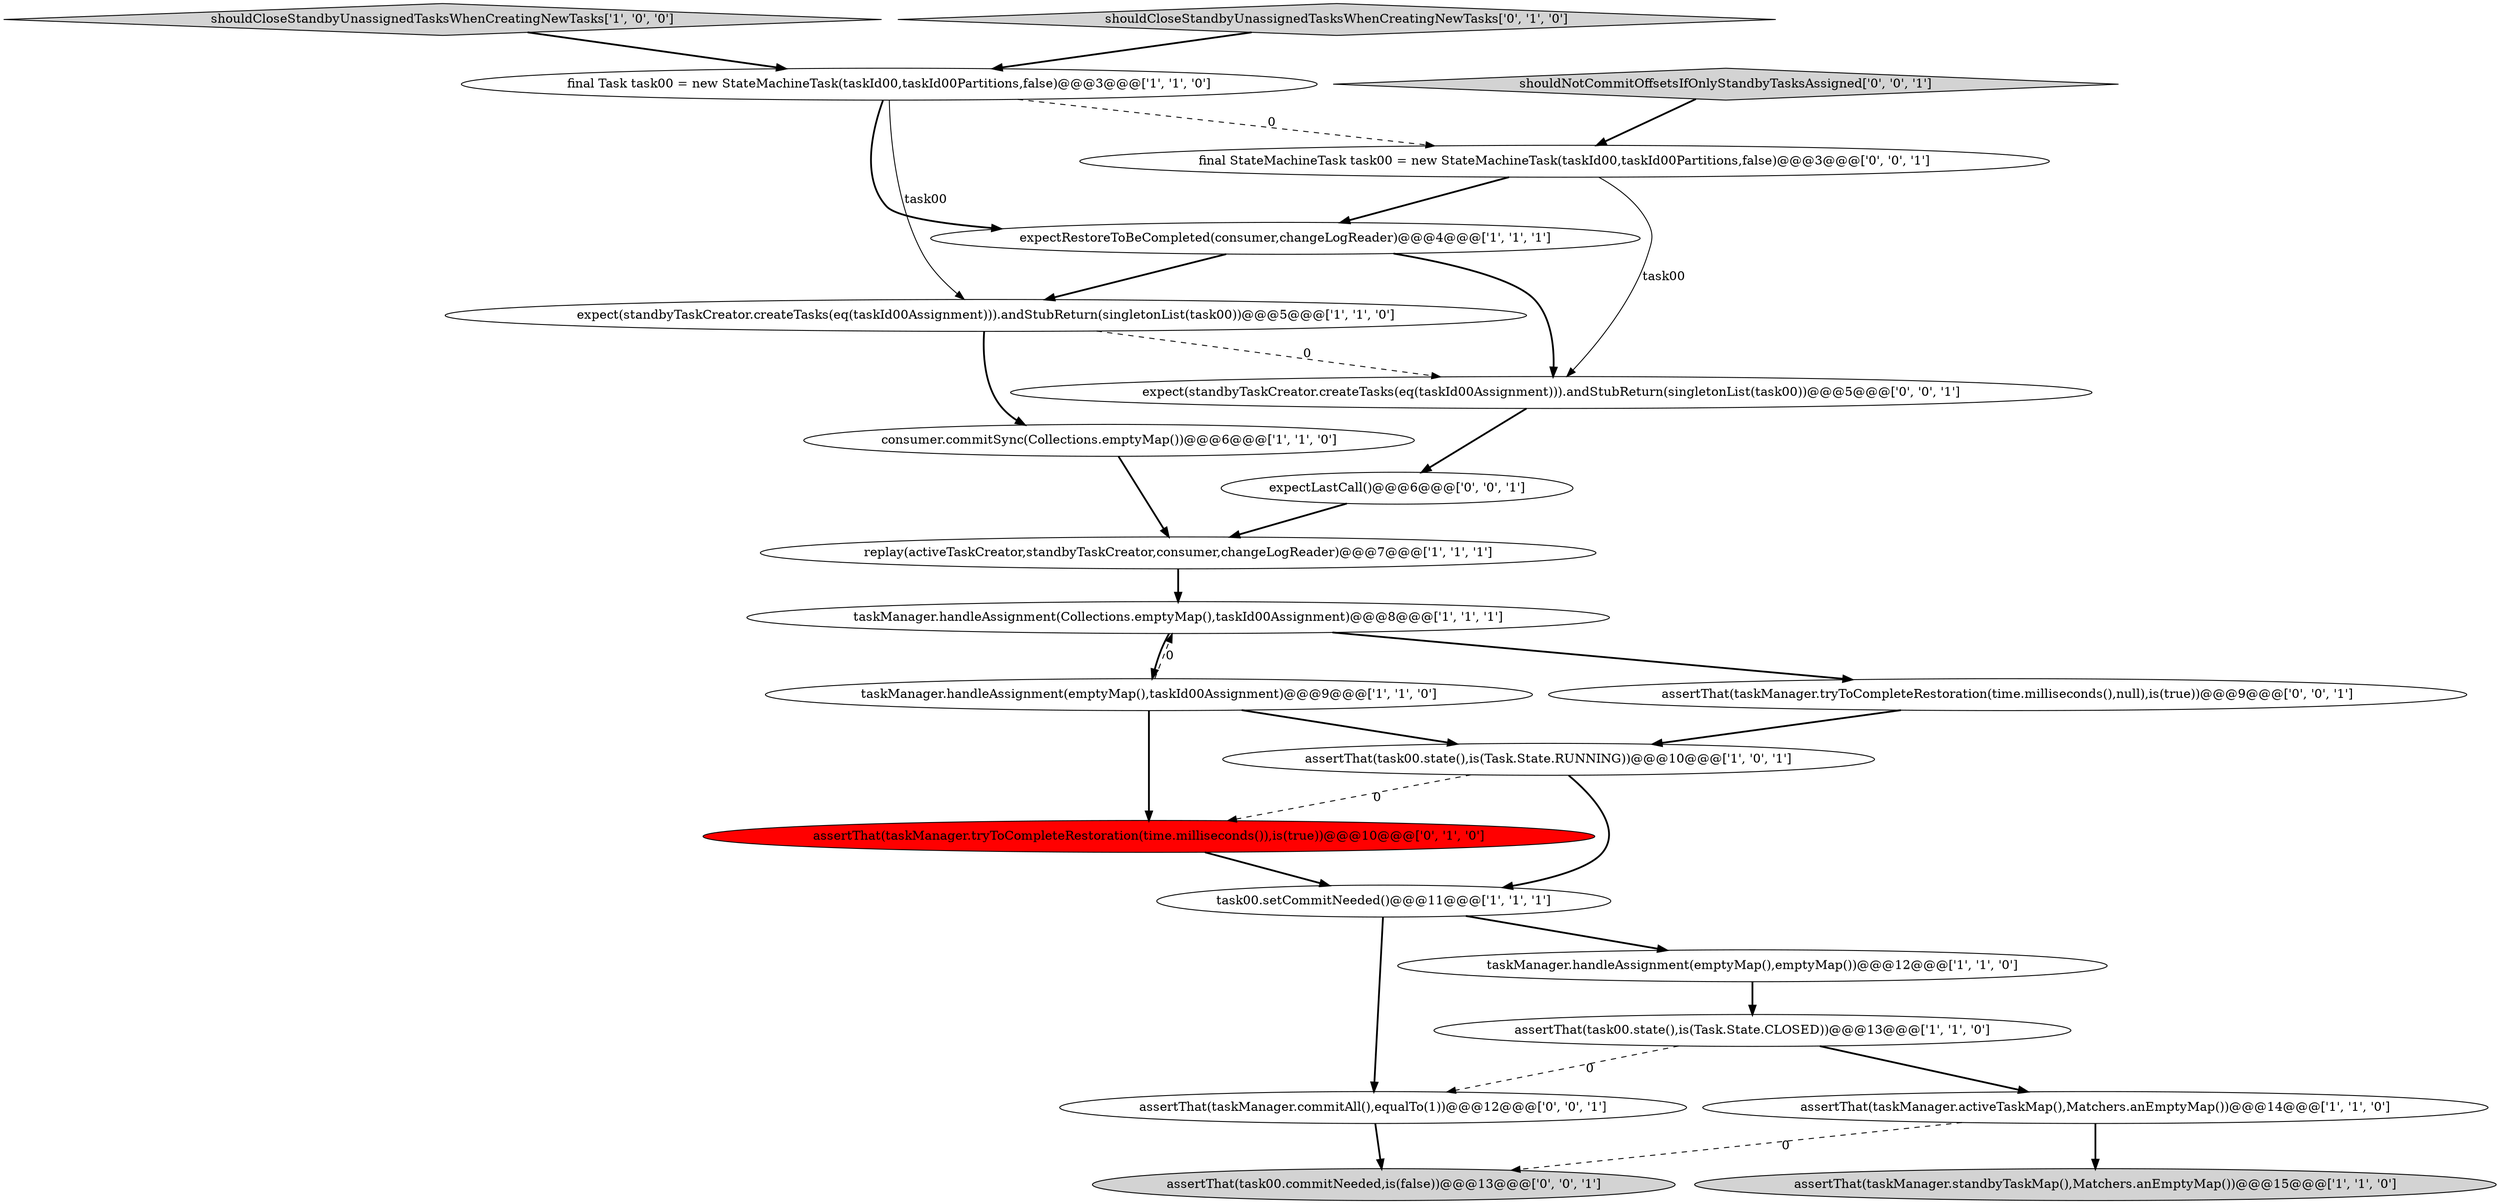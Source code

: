 digraph {
10 [style = filled, label = "taskManager.handleAssignment(Collections.emptyMap(),taskId00Assignment)@@@8@@@['1', '1', '1']", fillcolor = white, shape = ellipse image = "AAA0AAABBB1BBB"];
4 [style = filled, label = "taskManager.handleAssignment(emptyMap(),taskId00Assignment)@@@9@@@['1', '1', '0']", fillcolor = white, shape = ellipse image = "AAA0AAABBB1BBB"];
18 [style = filled, label = "final StateMachineTask task00 = new StateMachineTask(taskId00,taskId00Partitions,false)@@@3@@@['0', '0', '1']", fillcolor = white, shape = ellipse image = "AAA0AAABBB3BBB"];
17 [style = filled, label = "expect(standbyTaskCreator.createTasks(eq(taskId00Assignment))).andStubReturn(singletonList(task00))@@@5@@@['0', '0', '1']", fillcolor = white, shape = ellipse image = "AAA0AAABBB3BBB"];
22 [style = filled, label = "assertThat(taskManager.commitAll(),equalTo(1))@@@12@@@['0', '0', '1']", fillcolor = white, shape = ellipse image = "AAA0AAABBB3BBB"];
6 [style = filled, label = "assertThat(task00.state(),is(Task.State.CLOSED))@@@13@@@['1', '1', '0']", fillcolor = white, shape = ellipse image = "AAA0AAABBB1BBB"];
13 [style = filled, label = "assertThat(taskManager.standbyTaskMap(),Matchers.anEmptyMap())@@@15@@@['1', '1', '0']", fillcolor = lightgray, shape = ellipse image = "AAA0AAABBB1BBB"];
9 [style = filled, label = "final Task task00 = new StateMachineTask(taskId00,taskId00Partitions,false)@@@3@@@['1', '1', '0']", fillcolor = white, shape = ellipse image = "AAA0AAABBB1BBB"];
20 [style = filled, label = "shouldNotCommitOffsetsIfOnlyStandbyTasksAssigned['0', '0', '1']", fillcolor = lightgray, shape = diamond image = "AAA0AAABBB3BBB"];
3 [style = filled, label = "shouldCloseStandbyUnassignedTasksWhenCreatingNewTasks['1', '0', '0']", fillcolor = lightgray, shape = diamond image = "AAA0AAABBB1BBB"];
1 [style = filled, label = "replay(activeTaskCreator,standbyTaskCreator,consumer,changeLogReader)@@@7@@@['1', '1', '1']", fillcolor = white, shape = ellipse image = "AAA0AAABBB1BBB"];
19 [style = filled, label = "assertThat(taskManager.tryToCompleteRestoration(time.milliseconds(),null),is(true))@@@9@@@['0', '0', '1']", fillcolor = white, shape = ellipse image = "AAA0AAABBB3BBB"];
0 [style = filled, label = "assertThat(task00.state(),is(Task.State.RUNNING))@@@10@@@['1', '0', '1']", fillcolor = white, shape = ellipse image = "AAA0AAABBB1BBB"];
15 [style = filled, label = "assertThat(taskManager.tryToCompleteRestoration(time.milliseconds()),is(true))@@@10@@@['0', '1', '0']", fillcolor = red, shape = ellipse image = "AAA1AAABBB2BBB"];
2 [style = filled, label = "expectRestoreToBeCompleted(consumer,changeLogReader)@@@4@@@['1', '1', '1']", fillcolor = white, shape = ellipse image = "AAA0AAABBB1BBB"];
14 [style = filled, label = "shouldCloseStandbyUnassignedTasksWhenCreatingNewTasks['0', '1', '0']", fillcolor = lightgray, shape = diamond image = "AAA0AAABBB2BBB"];
11 [style = filled, label = "task00.setCommitNeeded()@@@11@@@['1', '1', '1']", fillcolor = white, shape = ellipse image = "AAA0AAABBB1BBB"];
8 [style = filled, label = "assertThat(taskManager.activeTaskMap(),Matchers.anEmptyMap())@@@14@@@['1', '1', '0']", fillcolor = white, shape = ellipse image = "AAA0AAABBB1BBB"];
16 [style = filled, label = "assertThat(task00.commitNeeded,is(false))@@@13@@@['0', '0', '1']", fillcolor = lightgray, shape = ellipse image = "AAA0AAABBB3BBB"];
12 [style = filled, label = "consumer.commitSync(Collections.emptyMap())@@@6@@@['1', '1', '0']", fillcolor = white, shape = ellipse image = "AAA0AAABBB1BBB"];
7 [style = filled, label = "expect(standbyTaskCreator.createTasks(eq(taskId00Assignment))).andStubReturn(singletonList(task00))@@@5@@@['1', '1', '0']", fillcolor = white, shape = ellipse image = "AAA0AAABBB1BBB"];
5 [style = filled, label = "taskManager.handleAssignment(emptyMap(),emptyMap())@@@12@@@['1', '1', '0']", fillcolor = white, shape = ellipse image = "AAA0AAABBB1BBB"];
21 [style = filled, label = "expectLastCall()@@@6@@@['0', '0', '1']", fillcolor = white, shape = ellipse image = "AAA0AAABBB3BBB"];
2->17 [style = bold, label=""];
8->16 [style = dashed, label="0"];
9->2 [style = bold, label=""];
7->12 [style = bold, label=""];
22->16 [style = bold, label=""];
9->7 [style = solid, label="task00"];
7->17 [style = dashed, label="0"];
9->18 [style = dashed, label="0"];
10->19 [style = bold, label=""];
4->15 [style = bold, label=""];
0->15 [style = dashed, label="0"];
0->11 [style = bold, label=""];
18->2 [style = bold, label=""];
12->1 [style = bold, label=""];
6->22 [style = dashed, label="0"];
19->0 [style = bold, label=""];
4->0 [style = bold, label=""];
3->9 [style = bold, label=""];
20->18 [style = bold, label=""];
11->5 [style = bold, label=""];
5->6 [style = bold, label=""];
15->11 [style = bold, label=""];
21->1 [style = bold, label=""];
6->8 [style = bold, label=""];
18->17 [style = solid, label="task00"];
10->4 [style = bold, label=""];
11->22 [style = bold, label=""];
14->9 [style = bold, label=""];
2->7 [style = bold, label=""];
4->10 [style = dashed, label="0"];
1->10 [style = bold, label=""];
17->21 [style = bold, label=""];
8->13 [style = bold, label=""];
}
